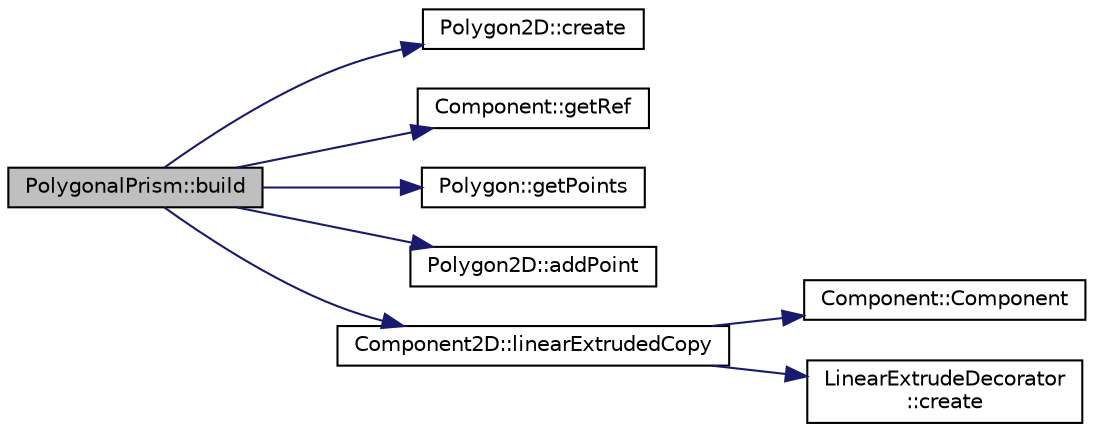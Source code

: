 digraph "PolygonalPrism::build"
{
  edge [fontname="Helvetica",fontsize="10",labelfontname="Helvetica",labelfontsize="10"];
  node [fontname="Helvetica",fontsize="10",shape=record];
  rankdir="LR";
  Node1 [label="PolygonalPrism::build",height=0.2,width=0.4,color="black", fillcolor="grey75", style="filled" fontcolor="black"];
  Node1 -> Node2 [color="midnightblue",fontsize="10",style="solid",fontname="Helvetica"];
  Node2 [label="Polygon2D::create",height=0.2,width=0.4,color="black", fillcolor="white", style="filled",URL="$classPolygon2D.html#a3533360cc0a7a6fb4d4b84eaa55fdae4",tooltip="Static factory method."];
  Node1 -> Node3 [color="midnightblue",fontsize="10",style="solid",fontname="Helvetica"];
  Node3 [label="Component::getRef",height=0.2,width=0.4,color="black", fillcolor="white", style="filled",URL="$classComponent.html#ad852e5610c08ef185a620e07467eccd6",tooltip="Try to cast the decorated pointer to a concrete type."];
  Node1 -> Node4 [color="midnightblue",fontsize="10",style="solid",fontname="Helvetica"];
  Node4 [label="Polygon::getPoints",height=0.2,width=0.4,color="black", fillcolor="white", style="filled",URL="$classPolygon.html#a669eb7390e34ca3a7267b3329743abdc",tooltip="Get the polygon points."];
  Node1 -> Node5 [color="midnightblue",fontsize="10",style="solid",fontname="Helvetica"];
  Node5 [label="Polygon2D::addPoint",height=0.2,width=0.4,color="black", fillcolor="white", style="filled",URL="$classPolygon2D.html#a443e2c80770749d0f1375ca5590be1b3",tooltip="Adds a new point in the polygon 2D."];
  Node1 -> Node6 [color="midnightblue",fontsize="10",style="solid",fontname="Helvetica"];
  Node6 [label="Component2D::linearExtrudedCopy",height=0.2,width=0.4,color="black", fillcolor="white", style="filled",URL="$classComponent2D.html#af1a08fb02dcf5453904a94375a43d850",tooltip="Linear extrude the component."];
  Node6 -> Node7 [color="midnightblue",fontsize="10",style="solid",fontname="Helvetica"];
  Node7 [label="Component::Component",height=0.2,width=0.4,color="black", fillcolor="white", style="filled",URL="$classComponent.html#a8775db6d1a2c1afc2e77cd3c8f39da6f",tooltip="Default constructor."];
  Node6 -> Node8 [color="midnightblue",fontsize="10",style="solid",fontname="Helvetica"];
  Node8 [label="LinearExtrudeDecorator\l::create",height=0.2,width=0.4,color="black", fillcolor="white", style="filled",URL="$classLinearExtrudeDecorator.html#a732c88a036070d2aba30296a03b9bbea",tooltip="Default factory method."];
}
